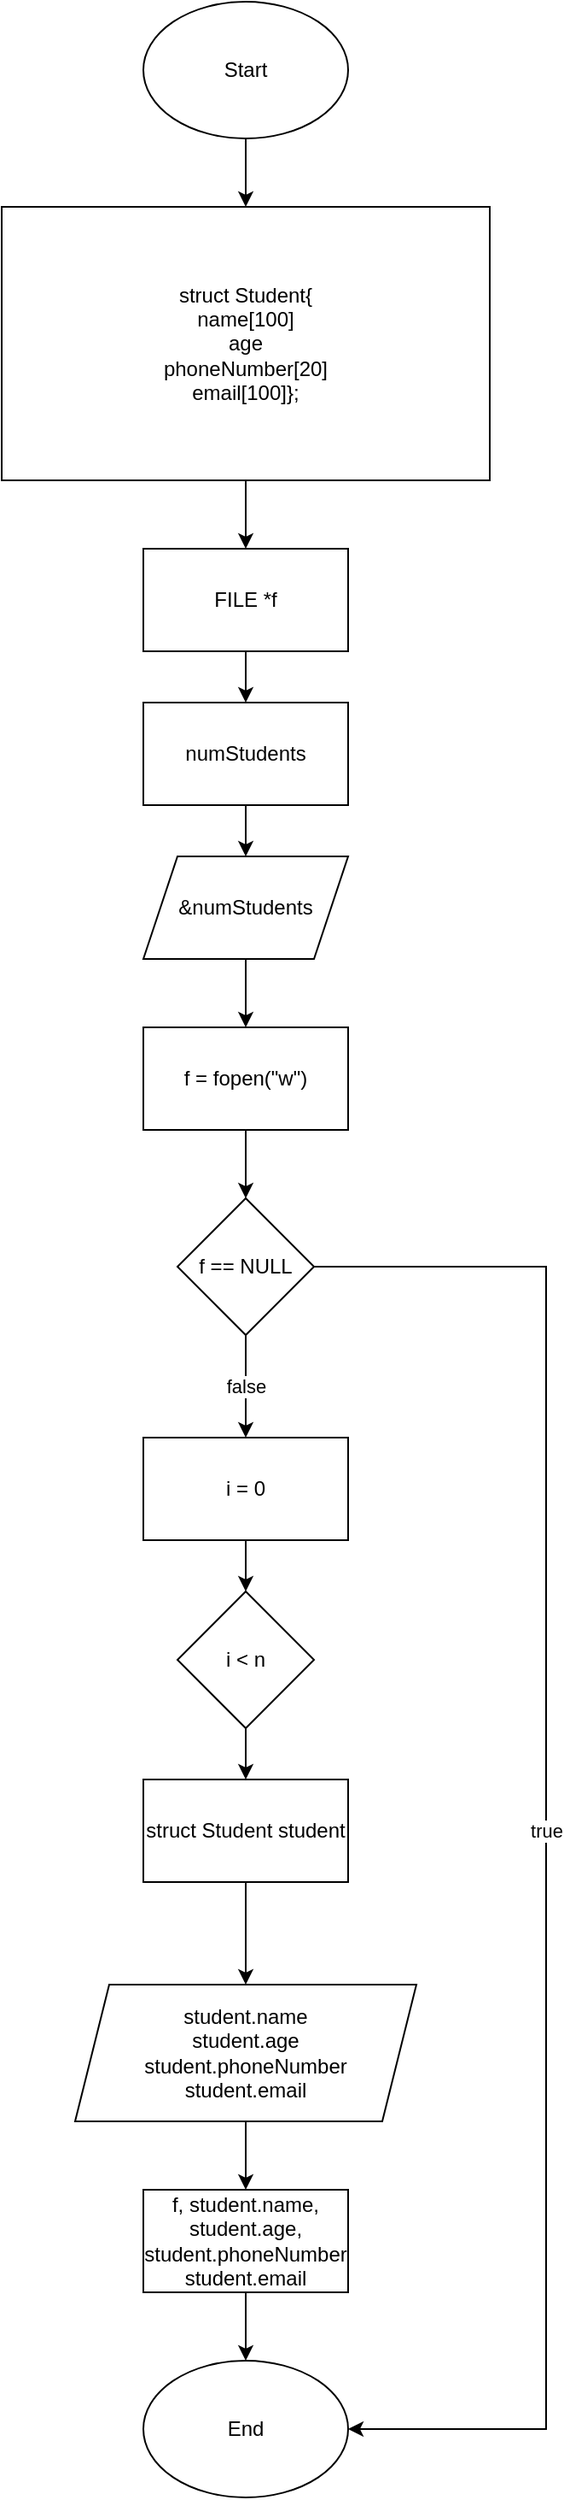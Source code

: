 <mxfile version="22.0.3" type="device">
  <diagram id="C5RBs43oDa-KdzZeNtuy" name="Page-1">
    <mxGraphModel dx="1036" dy="606" grid="1" gridSize="10" guides="1" tooltips="1" connect="1" arrows="1" fold="1" page="1" pageScale="1" pageWidth="827" pageHeight="1169" math="0" shadow="0">
      <root>
        <mxCell id="WIyWlLk6GJQsqaUBKTNV-0" />
        <mxCell id="WIyWlLk6GJQsqaUBKTNV-1" parent="WIyWlLk6GJQsqaUBKTNV-0" />
        <mxCell id="A2LUHOZC-Y6zZFQ1W3Ny-2" value="" style="edgeStyle=orthogonalEdgeStyle;rounded=0;orthogonalLoop=1;jettySize=auto;html=1;" edge="1" parent="WIyWlLk6GJQsqaUBKTNV-1" source="A2LUHOZC-Y6zZFQ1W3Ny-0" target="A2LUHOZC-Y6zZFQ1W3Ny-1">
          <mxGeometry relative="1" as="geometry" />
        </mxCell>
        <mxCell id="A2LUHOZC-Y6zZFQ1W3Ny-0" value="Start" style="ellipse;whiteSpace=wrap;html=1;" vertex="1" parent="WIyWlLk6GJQsqaUBKTNV-1">
          <mxGeometry x="354" width="120" height="80" as="geometry" />
        </mxCell>
        <mxCell id="A2LUHOZC-Y6zZFQ1W3Ny-4" value="" style="edgeStyle=orthogonalEdgeStyle;rounded=0;orthogonalLoop=1;jettySize=auto;html=1;" edge="1" parent="WIyWlLk6GJQsqaUBKTNV-1" source="A2LUHOZC-Y6zZFQ1W3Ny-1" target="A2LUHOZC-Y6zZFQ1W3Ny-3">
          <mxGeometry relative="1" as="geometry" />
        </mxCell>
        <mxCell id="A2LUHOZC-Y6zZFQ1W3Ny-1" value="struct Student{&lt;br&gt;name[100]&lt;br&gt;age&lt;br&gt;phoneNumber[20]&lt;br&gt;email[100]};" style="whiteSpace=wrap;html=1;" vertex="1" parent="WIyWlLk6GJQsqaUBKTNV-1">
          <mxGeometry x="271" y="120" width="286" height="160" as="geometry" />
        </mxCell>
        <mxCell id="A2LUHOZC-Y6zZFQ1W3Ny-6" value="" style="edgeStyle=orthogonalEdgeStyle;rounded=0;orthogonalLoop=1;jettySize=auto;html=1;" edge="1" parent="WIyWlLk6GJQsqaUBKTNV-1" source="A2LUHOZC-Y6zZFQ1W3Ny-3" target="A2LUHOZC-Y6zZFQ1W3Ny-5">
          <mxGeometry relative="1" as="geometry" />
        </mxCell>
        <mxCell id="A2LUHOZC-Y6zZFQ1W3Ny-3" value="FILE *f" style="whiteSpace=wrap;html=1;" vertex="1" parent="WIyWlLk6GJQsqaUBKTNV-1">
          <mxGeometry x="354" y="320" width="120" height="60" as="geometry" />
        </mxCell>
        <mxCell id="A2LUHOZC-Y6zZFQ1W3Ny-8" value="" style="edgeStyle=orthogonalEdgeStyle;rounded=0;orthogonalLoop=1;jettySize=auto;html=1;" edge="1" parent="WIyWlLk6GJQsqaUBKTNV-1" source="A2LUHOZC-Y6zZFQ1W3Ny-5" target="A2LUHOZC-Y6zZFQ1W3Ny-7">
          <mxGeometry relative="1" as="geometry" />
        </mxCell>
        <mxCell id="A2LUHOZC-Y6zZFQ1W3Ny-5" value="numStudents" style="whiteSpace=wrap;html=1;" vertex="1" parent="WIyWlLk6GJQsqaUBKTNV-1">
          <mxGeometry x="354" y="410" width="120" height="60" as="geometry" />
        </mxCell>
        <mxCell id="A2LUHOZC-Y6zZFQ1W3Ny-10" value="" style="edgeStyle=orthogonalEdgeStyle;rounded=0;orthogonalLoop=1;jettySize=auto;html=1;" edge="1" parent="WIyWlLk6GJQsqaUBKTNV-1" source="A2LUHOZC-Y6zZFQ1W3Ny-7" target="A2LUHOZC-Y6zZFQ1W3Ny-9">
          <mxGeometry relative="1" as="geometry" />
        </mxCell>
        <mxCell id="A2LUHOZC-Y6zZFQ1W3Ny-7" value="&amp;amp;numStudents" style="shape=parallelogram;perimeter=parallelogramPerimeter;whiteSpace=wrap;html=1;fixedSize=1;" vertex="1" parent="WIyWlLk6GJQsqaUBKTNV-1">
          <mxGeometry x="354" y="500" width="120" height="60" as="geometry" />
        </mxCell>
        <mxCell id="A2LUHOZC-Y6zZFQ1W3Ny-12" value="" style="edgeStyle=orthogonalEdgeStyle;rounded=0;orthogonalLoop=1;jettySize=auto;html=1;" edge="1" parent="WIyWlLk6GJQsqaUBKTNV-1" source="A2LUHOZC-Y6zZFQ1W3Ny-9" target="A2LUHOZC-Y6zZFQ1W3Ny-11">
          <mxGeometry relative="1" as="geometry" />
        </mxCell>
        <mxCell id="A2LUHOZC-Y6zZFQ1W3Ny-9" value="f = fopen(&quot;w&quot;)" style="whiteSpace=wrap;html=1;" vertex="1" parent="WIyWlLk6GJQsqaUBKTNV-1">
          <mxGeometry x="354" y="600" width="120" height="60" as="geometry" />
        </mxCell>
        <mxCell id="A2LUHOZC-Y6zZFQ1W3Ny-14" value="false" style="edgeStyle=orthogonalEdgeStyle;rounded=0;orthogonalLoop=1;jettySize=auto;html=1;" edge="1" parent="WIyWlLk6GJQsqaUBKTNV-1" source="A2LUHOZC-Y6zZFQ1W3Ny-11" target="A2LUHOZC-Y6zZFQ1W3Ny-15">
          <mxGeometry relative="1" as="geometry">
            <mxPoint x="414" y="820" as="targetPoint" />
          </mxGeometry>
        </mxCell>
        <mxCell id="A2LUHOZC-Y6zZFQ1W3Ny-29" value="true" style="edgeStyle=orthogonalEdgeStyle;rounded=0;orthogonalLoop=1;jettySize=auto;html=1;exitX=1;exitY=0.5;exitDx=0;exitDy=0;entryX=1;entryY=0.5;entryDx=0;entryDy=0;" edge="1" parent="WIyWlLk6GJQsqaUBKTNV-1" source="A2LUHOZC-Y6zZFQ1W3Ny-11" target="A2LUHOZC-Y6zZFQ1W3Ny-27">
          <mxGeometry relative="1" as="geometry">
            <Array as="points">
              <mxPoint x="590" y="740" />
              <mxPoint x="590" y="1420" />
            </Array>
          </mxGeometry>
        </mxCell>
        <mxCell id="A2LUHOZC-Y6zZFQ1W3Ny-11" value="f == NULL" style="rhombus;whiteSpace=wrap;html=1;" vertex="1" parent="WIyWlLk6GJQsqaUBKTNV-1">
          <mxGeometry x="374" y="700" width="80" height="80" as="geometry" />
        </mxCell>
        <mxCell id="A2LUHOZC-Y6zZFQ1W3Ny-17" value="" style="edgeStyle=orthogonalEdgeStyle;rounded=0;orthogonalLoop=1;jettySize=auto;html=1;" edge="1" parent="WIyWlLk6GJQsqaUBKTNV-1" source="A2LUHOZC-Y6zZFQ1W3Ny-15" target="A2LUHOZC-Y6zZFQ1W3Ny-16">
          <mxGeometry relative="1" as="geometry" />
        </mxCell>
        <mxCell id="A2LUHOZC-Y6zZFQ1W3Ny-15" value="i = 0" style="rounded=0;whiteSpace=wrap;html=1;" vertex="1" parent="WIyWlLk6GJQsqaUBKTNV-1">
          <mxGeometry x="354" y="840" width="120" height="60" as="geometry" />
        </mxCell>
        <mxCell id="A2LUHOZC-Y6zZFQ1W3Ny-23" value="" style="edgeStyle=orthogonalEdgeStyle;rounded=0;orthogonalLoop=1;jettySize=auto;html=1;" edge="1" parent="WIyWlLk6GJQsqaUBKTNV-1" source="A2LUHOZC-Y6zZFQ1W3Ny-16" target="A2LUHOZC-Y6zZFQ1W3Ny-22">
          <mxGeometry relative="1" as="geometry" />
        </mxCell>
        <mxCell id="A2LUHOZC-Y6zZFQ1W3Ny-16" value="i &amp;lt; n" style="rhombus;whiteSpace=wrap;html=1;rounded=0;" vertex="1" parent="WIyWlLk6GJQsqaUBKTNV-1">
          <mxGeometry x="374" y="930" width="80" height="80" as="geometry" />
        </mxCell>
        <mxCell id="A2LUHOZC-Y6zZFQ1W3Ny-26" value="" style="edgeStyle=orthogonalEdgeStyle;rounded=0;orthogonalLoop=1;jettySize=auto;html=1;" edge="1" parent="WIyWlLk6GJQsqaUBKTNV-1" source="A2LUHOZC-Y6zZFQ1W3Ny-20" target="A2LUHOZC-Y6zZFQ1W3Ny-25">
          <mxGeometry relative="1" as="geometry" />
        </mxCell>
        <mxCell id="A2LUHOZC-Y6zZFQ1W3Ny-20" value="student.name&lt;br&gt;student.age&lt;br&gt;student.phoneNumber&lt;br&gt;student.email" style="shape=parallelogram;perimeter=parallelogramPerimeter;whiteSpace=wrap;html=1;fixedSize=1;" vertex="1" parent="WIyWlLk6GJQsqaUBKTNV-1">
          <mxGeometry x="314" y="1160" width="200" height="80" as="geometry" />
        </mxCell>
        <mxCell id="A2LUHOZC-Y6zZFQ1W3Ny-24" value="" style="edgeStyle=orthogonalEdgeStyle;rounded=0;orthogonalLoop=1;jettySize=auto;html=1;" edge="1" parent="WIyWlLk6GJQsqaUBKTNV-1" source="A2LUHOZC-Y6zZFQ1W3Ny-22" target="A2LUHOZC-Y6zZFQ1W3Ny-20">
          <mxGeometry relative="1" as="geometry" />
        </mxCell>
        <mxCell id="A2LUHOZC-Y6zZFQ1W3Ny-22" value="struct Student student" style="whiteSpace=wrap;html=1;rounded=0;" vertex="1" parent="WIyWlLk6GJQsqaUBKTNV-1">
          <mxGeometry x="354" y="1040" width="120" height="60" as="geometry" />
        </mxCell>
        <mxCell id="A2LUHOZC-Y6zZFQ1W3Ny-28" value="" style="edgeStyle=orthogonalEdgeStyle;rounded=0;orthogonalLoop=1;jettySize=auto;html=1;" edge="1" parent="WIyWlLk6GJQsqaUBKTNV-1" source="A2LUHOZC-Y6zZFQ1W3Ny-25" target="A2LUHOZC-Y6zZFQ1W3Ny-27">
          <mxGeometry relative="1" as="geometry" />
        </mxCell>
        <mxCell id="A2LUHOZC-Y6zZFQ1W3Ny-25" value="f, student.name,&lt;br&gt;student.age,&lt;br&gt;student.phoneNumber&lt;br&gt;student.email" style="whiteSpace=wrap;html=1;" vertex="1" parent="WIyWlLk6GJQsqaUBKTNV-1">
          <mxGeometry x="354" y="1280" width="120" height="60" as="geometry" />
        </mxCell>
        <mxCell id="A2LUHOZC-Y6zZFQ1W3Ny-27" value="End" style="ellipse;whiteSpace=wrap;html=1;" vertex="1" parent="WIyWlLk6GJQsqaUBKTNV-1">
          <mxGeometry x="354" y="1380" width="120" height="80" as="geometry" />
        </mxCell>
      </root>
    </mxGraphModel>
  </diagram>
</mxfile>
